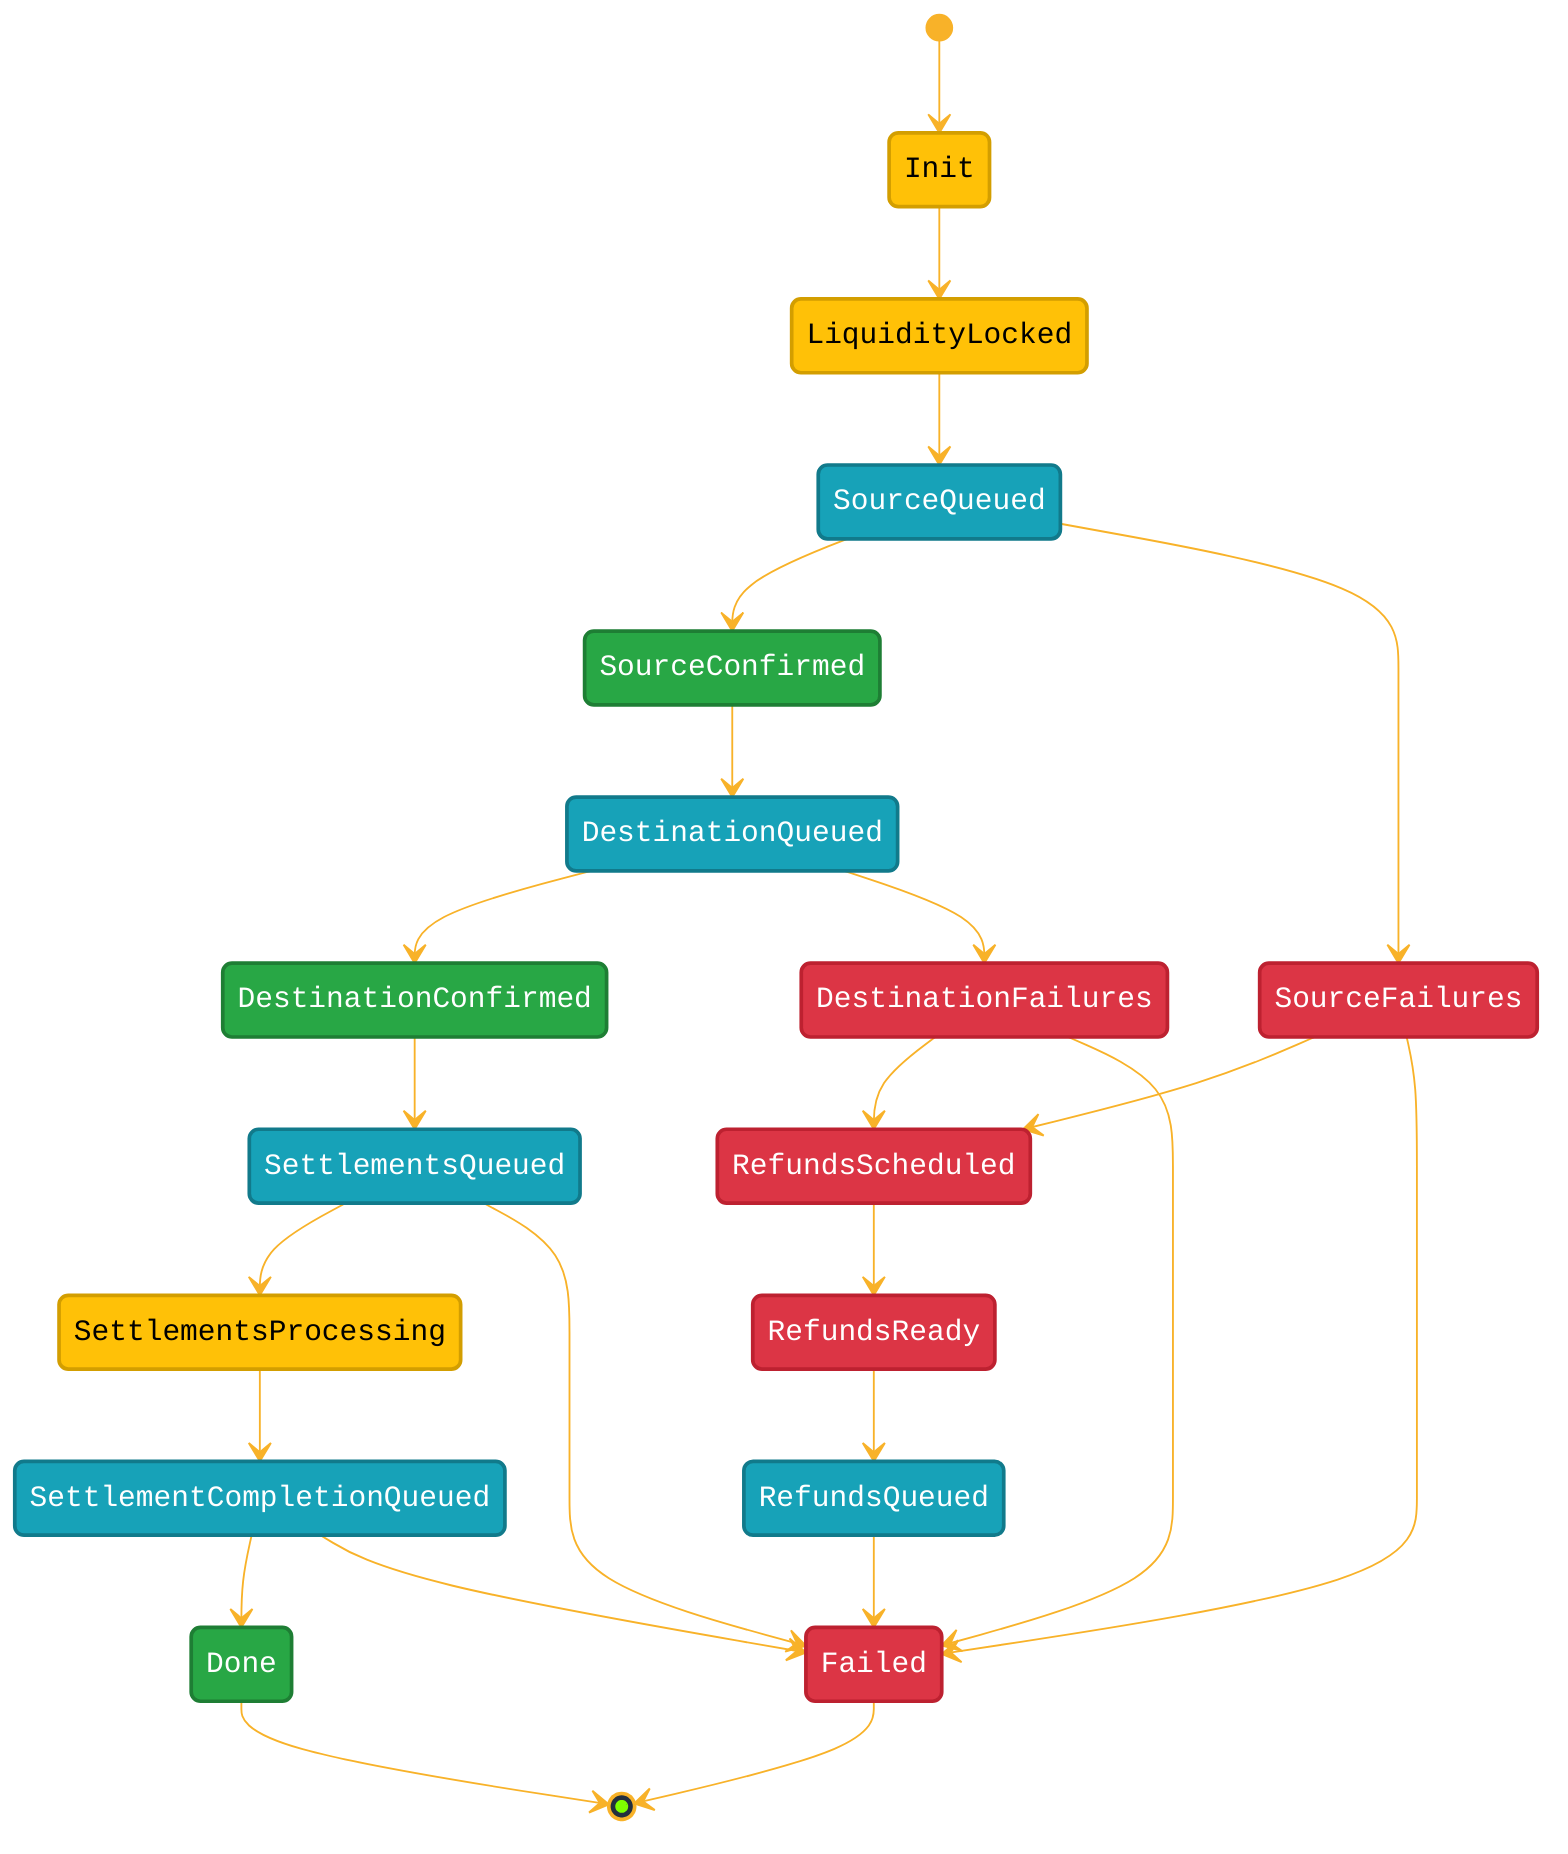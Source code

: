%%{init: {'theme':'base', 'themeVariables': { 'primaryColor':'#232f3e', 'primaryTextColor':'#fff', 'primaryBorderColor':'#7FFF00', 'lineColor':'#F8B229', 'secondaryColor':'#006100', 'tertiaryColor':'#fff', 'fontFamily': 'monospace'}}}%%
stateDiagram-v2
    [*] --> Init

    Init --> LiquidityLocked
    
    LiquidityLocked --> SourceQueued
    
    SourceQueued --> SourceConfirmed
    SourceQueued --> SourceFailures
    
    SourceConfirmed --> DestinationQueued
    
    SourceFailures --> RefundsScheduled
    SourceFailures --> Failed
    
    DestinationQueued --> DestinationConfirmed
    DestinationQueued --> DestinationFailures
    
    DestinationConfirmed --> SettlementsQueued
    
    DestinationFailures --> RefundsScheduled
    DestinationFailures --> Failed
    
    SettlementsQueued --> SettlementsProcessing
    SettlementsQueued --> Failed
    
    SettlementsProcessing --> SettlementCompletionQueued
    
    SettlementCompletionQueued --> Done
    SettlementCompletionQueued --> Failed
    
    RefundsScheduled --> RefundsReady
    
    RefundsReady --> RefundsQueued
    
    RefundsQueued --> Failed
    
    Done --> [*]
    Failed --> [*]

    classDef success fill:#28a745,stroke:#1e7e34,stroke-width:2px,color:#fff
    classDef failure fill:#dc3545,stroke:#bd2130,stroke-width:2px,color:#fff
    classDef processing fill:#ffc107,stroke:#d39e00,stroke-width:2px,color:#000
    classDef queued fill:#17a2b8,stroke:#117a8b,stroke-width:2px,color:#fff
    classDef terminal fill:#6c757d,stroke:#545b62,stroke-width:2px,color:#fff

    class Init,LiquidityLocked processing
    class SourceQueued,DestinationQueued,SettlementsQueued,SettlementCompletionQueued,RefundsQueued queued
    class SourceConfirmed,DestinationConfirmed,Done success
    class SourceFailures,DestinationFailures,RefundsScheduled,RefundsReady,Failed failure
    class SettlementsProcessing processing